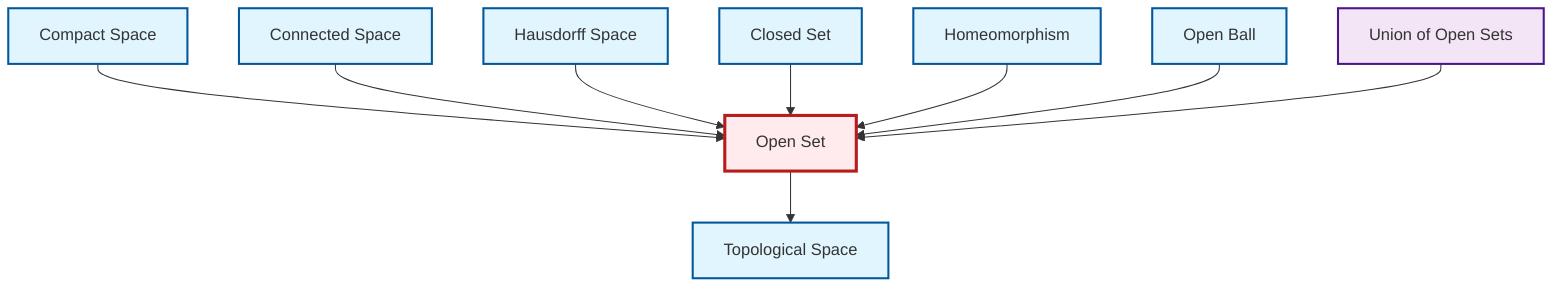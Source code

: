 graph TD
    classDef definition fill:#e1f5fe,stroke:#01579b,stroke-width:2px
    classDef theorem fill:#f3e5f5,stroke:#4a148c,stroke-width:2px
    classDef axiom fill:#fff3e0,stroke:#e65100,stroke-width:2px
    classDef example fill:#e8f5e9,stroke:#1b5e20,stroke-width:2px
    classDef current fill:#ffebee,stroke:#b71c1c,stroke-width:3px
    def-compact["Compact Space"]:::definition
    def-hausdorff["Hausdorff Space"]:::definition
    def-open-ball["Open Ball"]:::definition
    def-homeomorphism["Homeomorphism"]:::definition
    def-open-set["Open Set"]:::definition
    thm-union-open-sets["Union of Open Sets"]:::theorem
    def-connected["Connected Space"]:::definition
    def-topological-space["Topological Space"]:::definition
    def-closed-set["Closed Set"]:::definition
    def-compact --> def-open-set
    def-connected --> def-open-set
    def-hausdorff --> def-open-set
    def-closed-set --> def-open-set
    def-homeomorphism --> def-open-set
    def-open-ball --> def-open-set
    thm-union-open-sets --> def-open-set
    def-open-set --> def-topological-space
    class def-open-set current